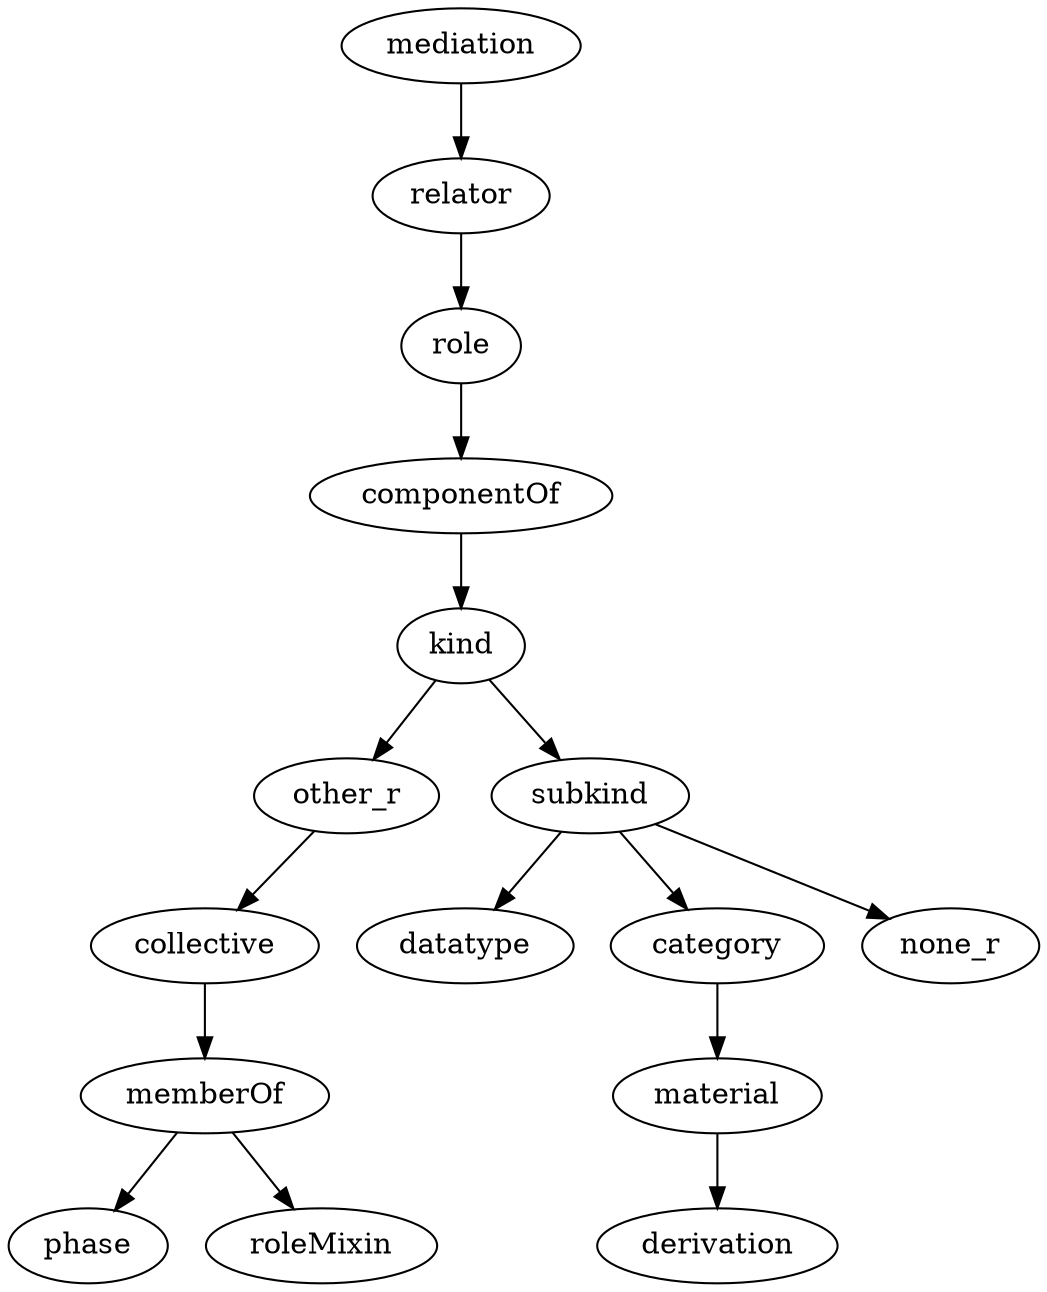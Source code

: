 strict digraph  {
mediation;
relator;
role;
componentOf;
kind;
other_r;
subkind;
collective;
memberOf;
phase;
roleMixin;
datatype;
category;
none_r;
material;
derivation;
mediation -> relator;
relator -> role;
role -> componentOf;
componentOf -> kind;
kind -> other_r;
kind -> subkind;
other_r -> collective;
subkind -> datatype;
subkind -> category;
subkind -> none_r;
collective -> memberOf;
memberOf -> phase;
memberOf -> roleMixin;
category -> material;
material -> derivation;
}
